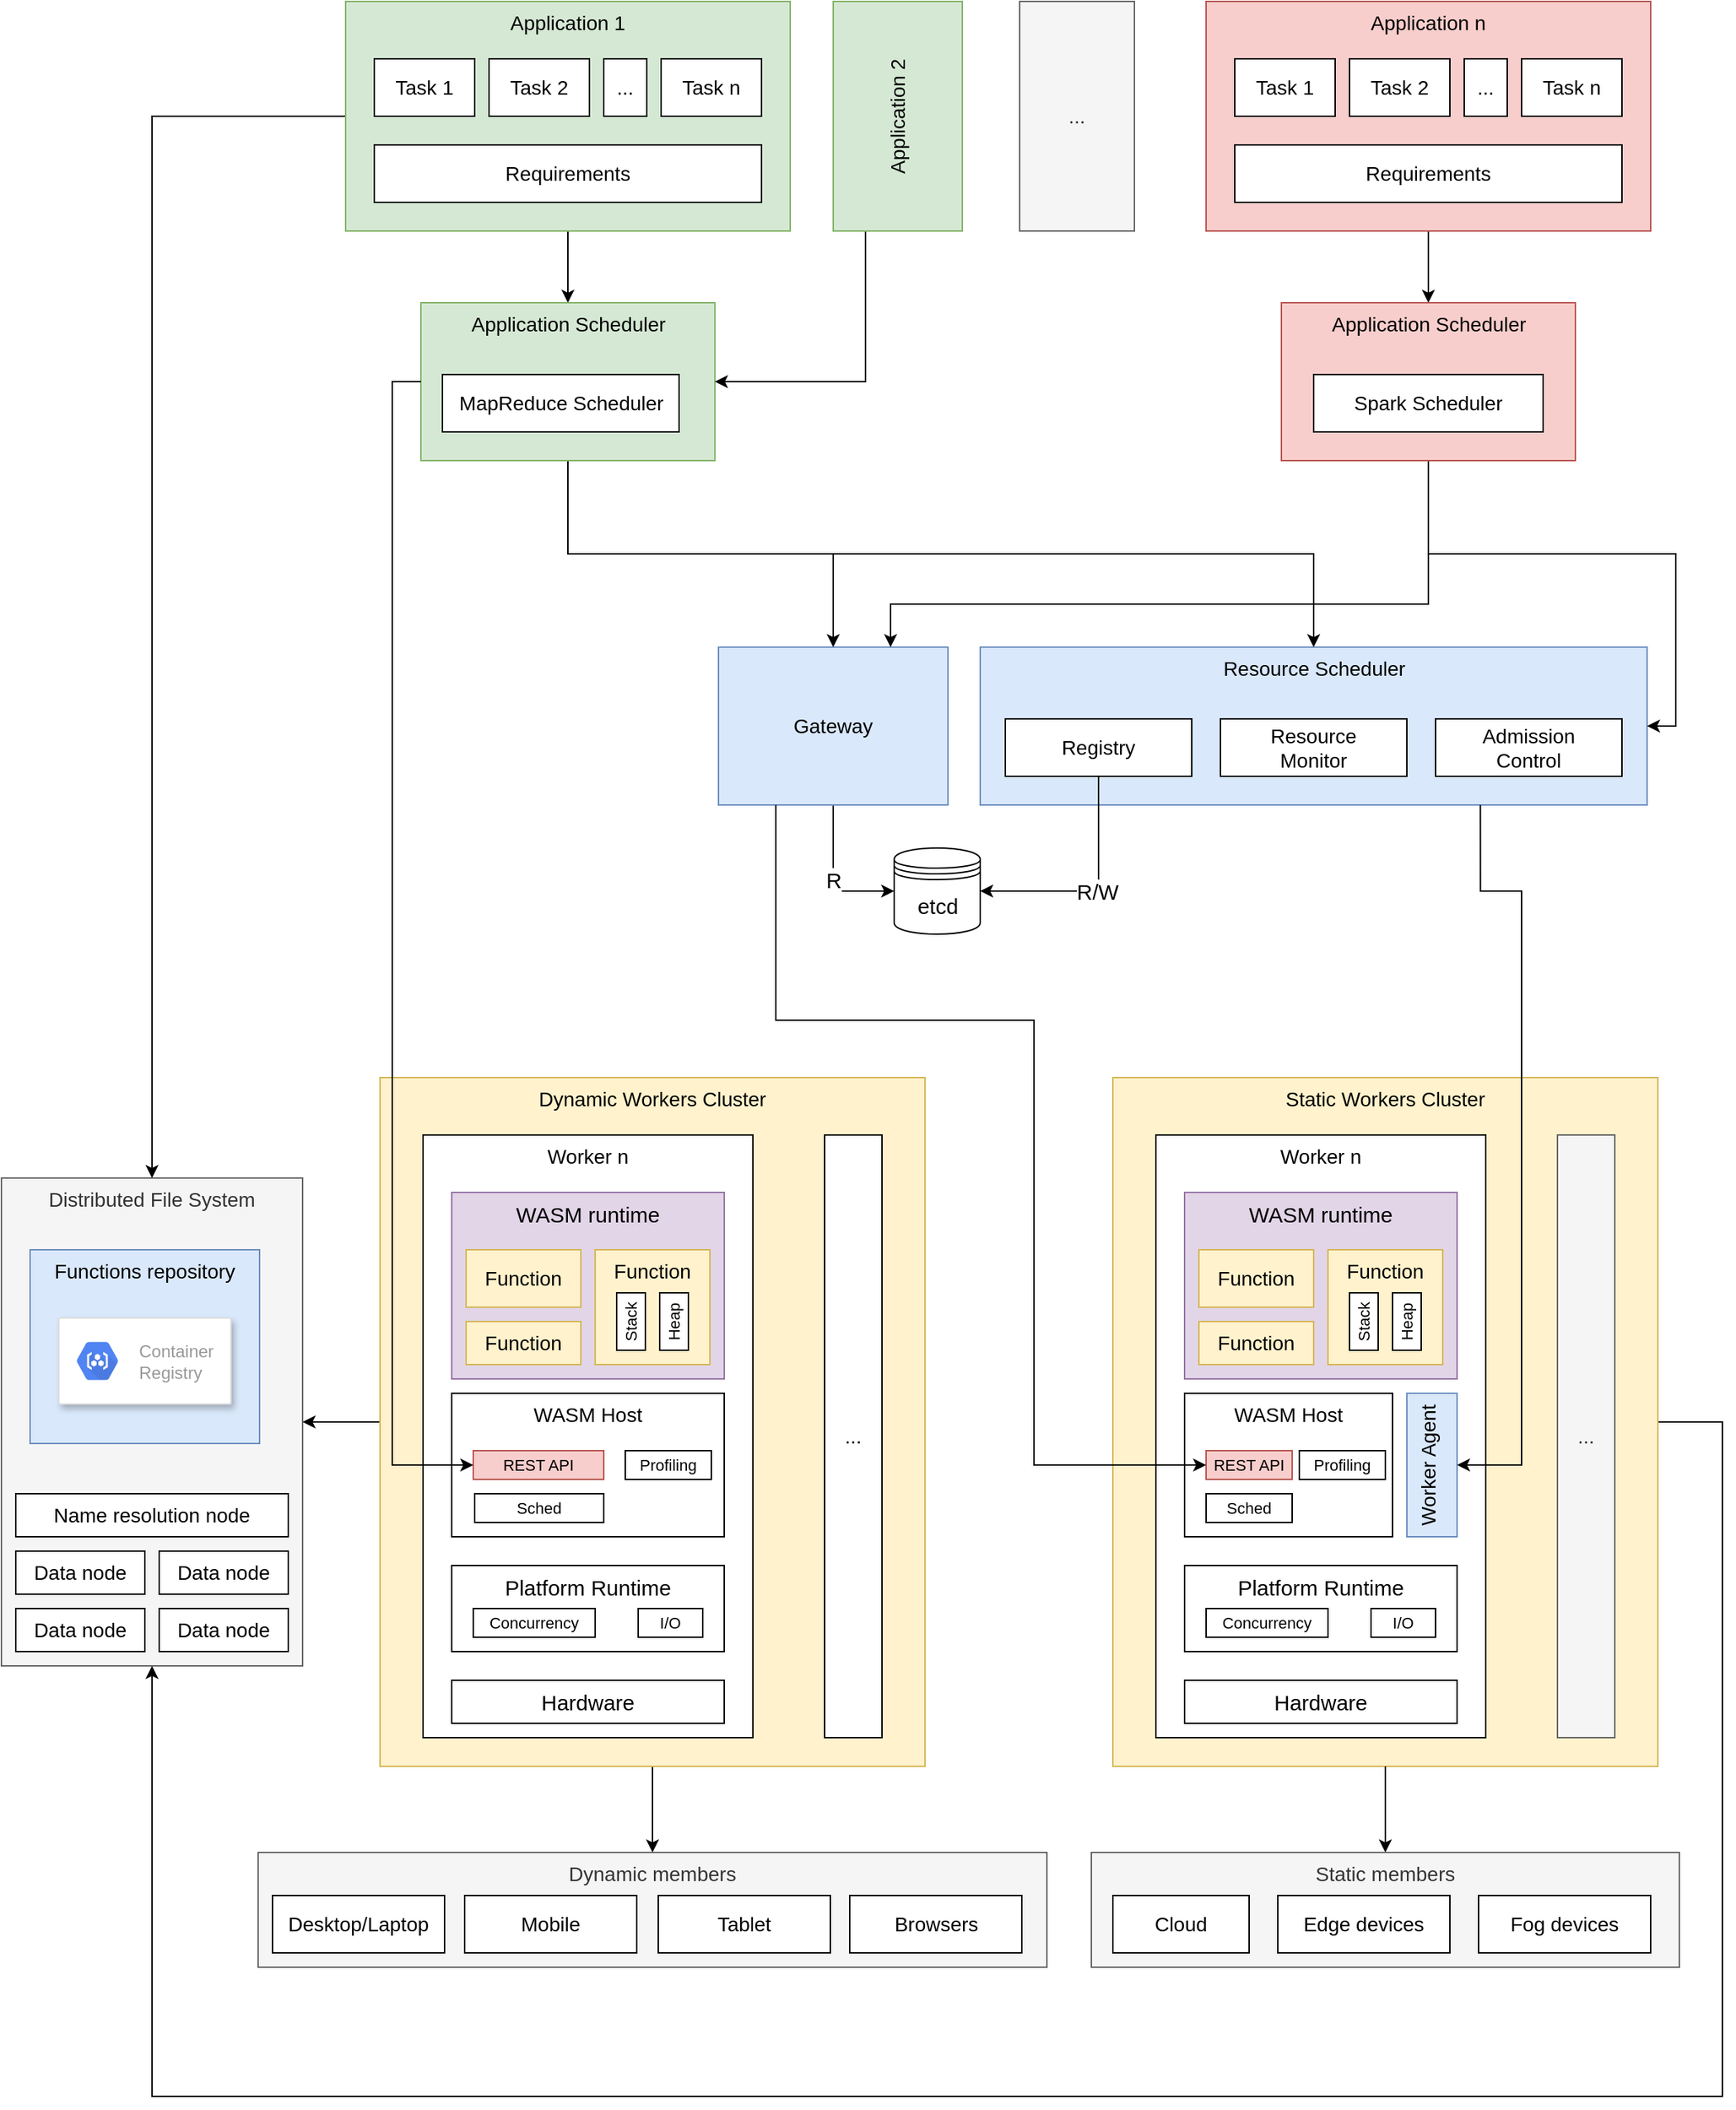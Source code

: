 <mxfile version="13.7.7" type="device"><diagram id="8towSq2LqtXwyE7touni" name="Page-1"><mxGraphModel dx="1915" dy="2022" grid="1" gridSize="10" guides="1" tooltips="1" connect="1" arrows="1" fold="1" page="1" pageScale="1" pageWidth="827" pageHeight="1169" math="0" shadow="0"><root><mxCell id="0"/><mxCell id="1" parent="0"/><mxCell id="ZG6kzovi-Dj769LMmhaa-55" value="Distributed File System" style="whiteSpace=wrap;html=1;fontSize=14;fillColor=#f5f5f5;strokeColor=#666666;fontColor=#333333;verticalAlign=top;" vertex="1" parent="1"><mxGeometry x="-590" y="720" width="210" height="340" as="geometry"/></mxCell><mxCell id="ZG6kzovi-Dj769LMmhaa-22" value="Dynamic members" style="rounded=0;whiteSpace=wrap;html=1;fontSize=14;fillColor=#f5f5f5;strokeColor=#666666;verticalAlign=top;fontColor=#333333;" vertex="1" parent="1"><mxGeometry x="-411" y="1190" width="550" height="80" as="geometry"/></mxCell><mxCell id="ZG6kzovi-Dj769LMmhaa-62" style="edgeStyle=orthogonalEdgeStyle;rounded=0;orthogonalLoop=1;jettySize=auto;html=1;exitX=1;exitY=0.5;exitDx=0;exitDy=0;entryX=0.5;entryY=1;entryDx=0;entryDy=0;startArrow=none;startFill=0;endArrow=classic;endFill=1;fontSize=14;" edge="1" parent="1" source="jBIaHN4taIn95anJ6NxQ-2" target="ZG6kzovi-Dj769LMmhaa-55"><mxGeometry relative="1" as="geometry"><Array as="points"><mxPoint x="610" y="890"/><mxPoint x="610" y="1360"/><mxPoint x="-485" y="1360"/></Array></mxGeometry></mxCell><mxCell id="jBIaHN4taIn95anJ6NxQ-2" value="Static Workers Cluster" style="rounded=0;whiteSpace=wrap;html=1;fillColor=#fff2cc;strokeColor=#d6b656;fontSize=14;verticalAlign=top;" parent="1" vertex="1"><mxGeometry x="185" y="650" width="380" height="480" as="geometry"/></mxCell><mxCell id="jBIaHN4taIn95anJ6NxQ-30" value="Worker n" style="rounded=0;whiteSpace=wrap;html=1;fontSize=14;horizontal=1;verticalAlign=top;" parent="1" vertex="1"><mxGeometry x="215" y="690" width="230" height="420" as="geometry"/></mxCell><mxCell id="jBIaHN4taIn95anJ6NxQ-52" style="edgeStyle=orthogonalEdgeStyle;rounded=0;orthogonalLoop=1;jettySize=auto;html=1;exitX=0.5;exitY=1;exitDx=0;exitDy=0;entryX=0.5;entryY=0;entryDx=0;entryDy=0;fontSize=14;" parent="1" source="jBIaHN4taIn95anJ6NxQ-2" target="jBIaHN4taIn95anJ6NxQ-45" edge="1"><mxGeometry relative="1" as="geometry"><Array as="points"><mxPoint x="375" y="1160"/><mxPoint x="375" y="1160"/></Array></mxGeometry></mxCell><mxCell id="jBIaHN4taIn95anJ6NxQ-86" style="edgeStyle=orthogonalEdgeStyle;rounded=0;orthogonalLoop=1;jettySize=auto;html=1;exitX=0.5;exitY=1;exitDx=0;exitDy=0;entryX=0.5;entryY=0;entryDx=0;entryDy=0;startArrow=none;startFill=0;fontSize=15;" parent="1" source="jBIaHN4taIn95anJ6NxQ-3" target="jBIaHN4taIn95anJ6NxQ-83" edge="1"><mxGeometry relative="1" as="geometry"/></mxCell><mxCell id="jBIaHN4taIn95anJ6NxQ-103" value="" style="edgeStyle=orthogonalEdgeStyle;rounded=0;orthogonalLoop=1;jettySize=auto;html=1;exitX=0;exitY=0.5;exitDx=0;exitDy=0;entryX=0.5;entryY=0;entryDx=0;entryDy=0;startArrow=none;startFill=0;endArrow=classic;endFill=1;fontSize=15;" parent="1" source="jBIaHN4taIn95anJ6NxQ-3" target="ZG6kzovi-Dj769LMmhaa-55" edge="1"><mxGeometry relative="1" as="geometry"/></mxCell><mxCell id="jBIaHN4taIn95anJ6NxQ-3" value="Application 1" style="rounded=0;whiteSpace=wrap;html=1;fillColor=#d5e8d4;strokeColor=#82b366;fontSize=14;verticalAlign=top;" parent="1" vertex="1"><mxGeometry x="-350" y="-100" width="310" height="160" as="geometry"/></mxCell><mxCell id="jBIaHN4taIn95anJ6NxQ-5" value="Resource Scheduler" style="rounded=0;whiteSpace=wrap;html=1;fillColor=#dae8fc;strokeColor=#6c8ebf;fontSize=14;verticalAlign=top;" parent="1" vertex="1"><mxGeometry x="92.5" y="350" width="465" height="110" as="geometry"/></mxCell><mxCell id="jBIaHN4taIn95anJ6NxQ-12" value="Task 1" style="rounded=0;whiteSpace=wrap;html=1;fontSize=14;" parent="1" vertex="1"><mxGeometry x="-330" y="-60" width="70" height="40" as="geometry"/></mxCell><mxCell id="jBIaHN4taIn95anJ6NxQ-1" value="Requirements" style="rounded=0;whiteSpace=wrap;html=1;fontSize=14;" parent="1" vertex="1"><mxGeometry x="-330" width="270" height="40" as="geometry"/></mxCell><mxCell id="jBIaHN4taIn95anJ6NxQ-13" value="Task 2" style="rounded=0;whiteSpace=wrap;html=1;fontSize=14;" parent="1" vertex="1"><mxGeometry x="-250" y="-60" width="70" height="40" as="geometry"/></mxCell><mxCell id="jBIaHN4taIn95anJ6NxQ-14" value="Task n" style="rounded=0;whiteSpace=wrap;html=1;fontSize=14;" parent="1" vertex="1"><mxGeometry x="-130" y="-60" width="70" height="40" as="geometry"/></mxCell><mxCell id="jBIaHN4taIn95anJ6NxQ-16" value="..." style="rounded=0;whiteSpace=wrap;html=1;fontSize=14;" parent="1" vertex="1"><mxGeometry x="-170" y="-60" width="30" height="40" as="geometry"/></mxCell><mxCell id="jBIaHN4taIn95anJ6NxQ-91" style="edgeStyle=orthogonalEdgeStyle;rounded=0;orthogonalLoop=1;jettySize=auto;html=1;exitX=0.5;exitY=1;exitDx=0;exitDy=0;entryX=0.5;entryY=0;entryDx=0;entryDy=0;startArrow=none;startFill=0;endArrow=classic;endFill=1;fontSize=15;" parent="1" source="jBIaHN4taIn95anJ6NxQ-19" target="jBIaHN4taIn95anJ6NxQ-90" edge="1"><mxGeometry relative="1" as="geometry"/></mxCell><mxCell id="jBIaHN4taIn95anJ6NxQ-19" value="Application n" style="rounded=0;whiteSpace=wrap;html=1;fillColor=#f8cecc;strokeColor=#b85450;fontSize=14;verticalAlign=top;" parent="1" vertex="1"><mxGeometry x="250" y="-100" width="310" height="160" as="geometry"/></mxCell><mxCell id="jBIaHN4taIn95anJ6NxQ-20" value="Task 1" style="rounded=0;whiteSpace=wrap;html=1;fontSize=14;" parent="1" vertex="1"><mxGeometry x="270" y="-60" width="70" height="40" as="geometry"/></mxCell><mxCell id="jBIaHN4taIn95anJ6NxQ-21" value="Requirements" style="rounded=0;whiteSpace=wrap;html=1;fontSize=14;" parent="1" vertex="1"><mxGeometry x="270" width="270" height="40" as="geometry"/></mxCell><mxCell id="jBIaHN4taIn95anJ6NxQ-22" value="Task 2" style="rounded=0;whiteSpace=wrap;html=1;fontSize=14;" parent="1" vertex="1"><mxGeometry x="350" y="-60" width="70" height="40" as="geometry"/></mxCell><mxCell id="jBIaHN4taIn95anJ6NxQ-23" value="Task n" style="rounded=0;whiteSpace=wrap;html=1;fontSize=14;" parent="1" vertex="1"><mxGeometry x="470" y="-60" width="70" height="40" as="geometry"/></mxCell><mxCell id="jBIaHN4taIn95anJ6NxQ-24" value="..." style="rounded=0;whiteSpace=wrap;html=1;fontSize=14;" parent="1" vertex="1"><mxGeometry x="430" y="-60" width="30" height="40" as="geometry"/></mxCell><mxCell id="jBIaHN4taIn95anJ6NxQ-27" value="..." style="rounded=0;whiteSpace=wrap;html=1;fillColor=#f5f5f5;strokeColor=#666666;fontSize=14;verticalAlign=middle;fontColor=#333333;" parent="1" vertex="1"><mxGeometry x="120" y="-100" width="80" height="160" as="geometry"/></mxCell><mxCell id="jBIaHN4taIn95anJ6NxQ-97" value="R/W" style="edgeStyle=orthogonalEdgeStyle;rounded=0;orthogonalLoop=1;jettySize=auto;html=1;exitX=0.5;exitY=1;exitDx=0;exitDy=0;entryX=1;entryY=0.5;entryDx=0;entryDy=0;startArrow=none;startFill=0;endArrow=classic;endFill=1;fontSize=15;" parent="1" source="jBIaHN4taIn95anJ6NxQ-4" target="jBIaHN4taIn95anJ6NxQ-95" edge="1"><mxGeometry relative="1" as="geometry"/></mxCell><mxCell id="jBIaHN4taIn95anJ6NxQ-4" value="Registry" style="rounded=0;whiteSpace=wrap;html=1;fontSize=14;" parent="1" vertex="1"><mxGeometry x="110" y="400" width="130" height="40" as="geometry"/></mxCell><mxCell id="jBIaHN4taIn95anJ6NxQ-28" value="Admission&lt;br&gt;Control" style="rounded=0;whiteSpace=wrap;html=1;fontSize=14;" parent="1" vertex="1"><mxGeometry x="410" y="400" width="130" height="40" as="geometry"/></mxCell><mxCell id="jBIaHN4taIn95anJ6NxQ-34" value="Worker Agent" style="rounded=0;whiteSpace=wrap;html=1;fontSize=14;verticalAlign=top;horizontal=0;fillColor=#dae8fc;strokeColor=#6c8ebf;" parent="1" vertex="1"><mxGeometry x="390" y="870" width="35" height="100" as="geometry"/></mxCell><mxCell id="jBIaHN4taIn95anJ6NxQ-45" value="Static members" style="rounded=0;whiteSpace=wrap;html=1;fontSize=14;fillColor=#f5f5f5;strokeColor=#666666;verticalAlign=top;fontColor=#333333;" parent="1" vertex="1"><mxGeometry x="170" y="1190" width="410" height="80" as="geometry"/></mxCell><mxCell id="jBIaHN4taIn95anJ6NxQ-46" value="Cloud" style="rounded=0;whiteSpace=wrap;html=1;fontSize=14;" parent="1" vertex="1"><mxGeometry x="185" y="1220" width="95" height="40" as="geometry"/></mxCell><mxCell id="jBIaHN4taIn95anJ6NxQ-47" value="Edge devices" style="rounded=0;whiteSpace=wrap;html=1;fontSize=14;" parent="1" vertex="1"><mxGeometry x="300" y="1220" width="120" height="40" as="geometry"/></mxCell><mxCell id="jBIaHN4taIn95anJ6NxQ-48" value="Browsers" style="rounded=0;whiteSpace=wrap;html=1;fontSize=14;" parent="1" vertex="1"><mxGeometry x="1.5" y="1220" width="120" height="40" as="geometry"/></mxCell><mxCell id="jBIaHN4taIn95anJ6NxQ-49" value="Fog devices" style="rounded=0;whiteSpace=wrap;html=1;fontSize=14;" parent="1" vertex="1"><mxGeometry x="440" y="1220" width="120" height="40" as="geometry"/></mxCell><mxCell id="jBIaHN4taIn95anJ6NxQ-54" value="Functions repository" style="rounded=0;whiteSpace=wrap;html=1;fillColor=#dae8fc;strokeColor=#6c8ebf;fontSize=14;verticalAlign=top;" parent="1" vertex="1"><mxGeometry x="-570" y="770" width="160" height="135" as="geometry"/></mxCell><mxCell id="jBIaHN4taIn95anJ6NxQ-55" value="Resource&lt;br&gt;Monitor" style="rounded=0;whiteSpace=wrap;html=1;fontSize=14;" parent="1" vertex="1"><mxGeometry x="260" y="400" width="130" height="40" as="geometry"/></mxCell><mxCell id="jBIaHN4taIn95anJ6NxQ-96" value="R" style="edgeStyle=orthogonalEdgeStyle;rounded=0;orthogonalLoop=1;jettySize=auto;html=1;exitX=0.5;exitY=1;exitDx=0;exitDy=0;entryX=0;entryY=0.5;entryDx=0;entryDy=0;startArrow=none;startFill=0;endArrow=classic;endFill=1;fontSize=15;" parent="1" source="jBIaHN4taIn95anJ6NxQ-63" target="jBIaHN4taIn95anJ6NxQ-95" edge="1"><mxGeometry relative="1" as="geometry"/></mxCell><mxCell id="jBIaHN4taIn95anJ6NxQ-63" value="Gateway" style="rounded=0;whiteSpace=wrap;html=1;fontSize=14;verticalAlign=middle;fillColor=#dae8fc;strokeColor=#6c8ebf;" parent="1" vertex="1"><mxGeometry x="-90" y="350" width="160" height="110" as="geometry"/></mxCell><mxCell id="jBIaHN4taIn95anJ6NxQ-72" value="Hardware" style="rounded=0;whiteSpace=wrap;html=1;fontSize=15;" parent="1" vertex="1"><mxGeometry x="235" y="1070" width="190" height="30" as="geometry"/></mxCell><mxCell id="jBIaHN4taIn95anJ6NxQ-73" value="Platform Runtime" style="rounded=0;whiteSpace=wrap;html=1;fontSize=15;verticalAlign=top;" parent="1" vertex="1"><mxGeometry x="235" y="990" width="190" height="60" as="geometry"/></mxCell><mxCell id="jBIaHN4taIn95anJ6NxQ-74" value="Concurrency" style="rounded=0;whiteSpace=wrap;html=1;fontSize=11;" parent="1" vertex="1"><mxGeometry x="250" y="1020" width="85" height="20" as="geometry"/></mxCell><mxCell id="jBIaHN4taIn95anJ6NxQ-71" value="I/O" style="rounded=0;whiteSpace=wrap;html=1;fontSize=11;" parent="1" vertex="1"><mxGeometry x="365" y="1020" width="45" height="20" as="geometry"/></mxCell><mxCell id="jBIaHN4taIn95anJ6NxQ-77" value="WASM runtime" style="rounded=0;whiteSpace=wrap;html=1;fontSize=15;fillColor=#e1d5e7;strokeColor=#9673a6;verticalAlign=top;" parent="1" vertex="1"><mxGeometry x="235" y="730" width="190" height="130" as="geometry"/></mxCell><mxCell id="jBIaHN4taIn95anJ6NxQ-31" value="Function" style="rounded=0;whiteSpace=wrap;html=1;fontSize=14;fillColor=#fff2cc;strokeColor=#d6b656;" parent="1" vertex="1"><mxGeometry x="245" y="770" width="80" height="40" as="geometry"/></mxCell><mxCell id="jBIaHN4taIn95anJ6NxQ-32" value="Function" style="rounded=0;whiteSpace=wrap;html=1;fontSize=14;fillColor=#fff2cc;strokeColor=#d6b656;verticalAlign=top;" parent="1" vertex="1"><mxGeometry x="335" y="770" width="80" height="80" as="geometry"/></mxCell><mxCell id="jBIaHN4taIn95anJ6NxQ-33" value="Function" style="rounded=0;whiteSpace=wrap;html=1;fontSize=14;fillColor=#fff2cc;strokeColor=#d6b656;" parent="1" vertex="1"><mxGeometry x="245" y="820" width="80" height="30" as="geometry"/></mxCell><mxCell id="jBIaHN4taIn95anJ6NxQ-66" value="Stack" style="rounded=0;whiteSpace=wrap;html=1;fontSize=11;horizontal=0;" parent="1" vertex="1"><mxGeometry x="350" y="800" width="20" height="40" as="geometry"/></mxCell><mxCell id="jBIaHN4taIn95anJ6NxQ-68" value="Heap" style="rounded=0;whiteSpace=wrap;html=1;fontSize=11;horizontal=0;" parent="1" vertex="1"><mxGeometry x="380" y="800" width="20" height="40" as="geometry"/></mxCell><mxCell id="jBIaHN4taIn95anJ6NxQ-78" value="WASM Host" style="rounded=0;whiteSpace=wrap;html=1;fontSize=14;verticalAlign=top;" parent="1" vertex="1"><mxGeometry x="235" y="870" width="145" height="100" as="geometry"/></mxCell><mxCell id="jBIaHN4taIn95anJ6NxQ-79" value="REST API" style="rounded=0;whiteSpace=wrap;html=1;fontSize=11;fillColor=#f8cecc;strokeColor=#b85450;" parent="1" vertex="1"><mxGeometry x="250" y="910" width="60" height="20" as="geometry"/></mxCell><mxCell id="jBIaHN4taIn95anJ6NxQ-80" value="Sched" style="rounded=0;whiteSpace=wrap;html=1;fontSize=11;" parent="1" vertex="1"><mxGeometry x="250" y="940" width="60" height="20" as="geometry"/></mxCell><mxCell id="jBIaHN4taIn95anJ6NxQ-81" value="Profiling" style="rounded=0;whiteSpace=wrap;html=1;fontSize=11;" parent="1" vertex="1"><mxGeometry x="315" y="910" width="60" height="20" as="geometry"/></mxCell><mxCell id="ZG6kzovi-Dj769LMmhaa-6" style="edgeStyle=orthogonalEdgeStyle;rounded=0;orthogonalLoop=1;jettySize=auto;html=1;exitX=0.5;exitY=1;exitDx=0;exitDy=0;entryX=0.5;entryY=0;entryDx=0;entryDy=0;startArrow=none;startFill=0;endArrow=classic;endFill=1;" edge="1" parent="1" source="jBIaHN4taIn95anJ6NxQ-83" target="jBIaHN4taIn95anJ6NxQ-5"><mxGeometry relative="1" as="geometry"/></mxCell><mxCell id="ZG6kzovi-Dj769LMmhaa-18" style="edgeStyle=orthogonalEdgeStyle;rounded=0;orthogonalLoop=1;jettySize=auto;html=1;exitX=0.5;exitY=1;exitDx=0;exitDy=0;entryX=0.5;entryY=0;entryDx=0;entryDy=0;startArrow=none;startFill=0;endArrow=classic;endFill=1;fontSize=14;" edge="1" parent="1" source="jBIaHN4taIn95anJ6NxQ-83" target="jBIaHN4taIn95anJ6NxQ-63"><mxGeometry relative="1" as="geometry"/></mxCell><mxCell id="jBIaHN4taIn95anJ6NxQ-83" value="Application Scheduler" style="rounded=0;whiteSpace=wrap;html=1;fillColor=#d5e8d4;strokeColor=#82b366;fontSize=14;verticalAlign=top;" parent="1" vertex="1"><mxGeometry x="-297.5" y="110" width="205" height="110" as="geometry"/></mxCell><mxCell id="jBIaHN4taIn95anJ6NxQ-84" value="MapReduce Scheduler" style="rounded=0;whiteSpace=wrap;html=1;fontSize=14;verticalAlign=middle;" parent="1" vertex="1"><mxGeometry x="-282.5" y="160" width="165" height="40" as="geometry"/></mxCell><mxCell id="ZG6kzovi-Dj769LMmhaa-12" style="edgeStyle=orthogonalEdgeStyle;rounded=0;orthogonalLoop=1;jettySize=auto;html=1;exitX=0.5;exitY=1;exitDx=0;exitDy=0;entryX=1;entryY=0.5;entryDx=0;entryDy=0;startArrow=none;startFill=0;endArrow=classic;endFill=1;" edge="1" parent="1" source="jBIaHN4taIn95anJ6NxQ-90" target="jBIaHN4taIn95anJ6NxQ-5"><mxGeometry relative="1" as="geometry"/></mxCell><mxCell id="ZG6kzovi-Dj769LMmhaa-19" style="edgeStyle=orthogonalEdgeStyle;rounded=0;orthogonalLoop=1;jettySize=auto;html=1;exitX=0.5;exitY=1;exitDx=0;exitDy=0;entryX=0.75;entryY=0;entryDx=0;entryDy=0;startArrow=none;startFill=0;endArrow=classic;endFill=1;fontSize=14;" edge="1" parent="1" source="jBIaHN4taIn95anJ6NxQ-90" target="jBIaHN4taIn95anJ6NxQ-63"><mxGeometry relative="1" as="geometry"><Array as="points"><mxPoint x="405" y="320"/><mxPoint x="30" y="320"/></Array></mxGeometry></mxCell><mxCell id="jBIaHN4taIn95anJ6NxQ-90" value="Application Scheduler" style="rounded=0;whiteSpace=wrap;html=1;fillColor=#f8cecc;strokeColor=#b85450;fontSize=14;verticalAlign=top;" parent="1" vertex="1"><mxGeometry x="302.5" y="110" width="205" height="110" as="geometry"/></mxCell><mxCell id="jBIaHN4taIn95anJ6NxQ-89" value="Spark Scheduler" style="rounded=0;whiteSpace=wrap;html=1;fontSize=14;verticalAlign=middle;" parent="1" vertex="1"><mxGeometry x="325" y="160" width="160" height="40" as="geometry"/></mxCell><mxCell id="jBIaHN4taIn95anJ6NxQ-95" value="etcd" style="shape=datastore;whiteSpace=wrap;html=1;fontSize=15;" parent="1" vertex="1"><mxGeometry x="32.5" y="490" width="60" height="60" as="geometry"/></mxCell><mxCell id="ZG6kzovi-Dj769LMmhaa-11" style="edgeStyle=orthogonalEdgeStyle;rounded=0;orthogonalLoop=1;jettySize=auto;html=1;exitX=0.25;exitY=1;exitDx=0;exitDy=0;entryX=1;entryY=0.5;entryDx=0;entryDy=0;startArrow=none;startFill=0;endArrow=classic;endFill=1;" edge="1" parent="1" source="ZG6kzovi-Dj769LMmhaa-10" target="jBIaHN4taIn95anJ6NxQ-83"><mxGeometry relative="1" as="geometry"/></mxCell><mxCell id="ZG6kzovi-Dj769LMmhaa-10" value="Application 2" style="rounded=0;whiteSpace=wrap;html=1;fillColor=#d5e8d4;strokeColor=#82b366;fontSize=14;verticalAlign=middle;horizontal=0;" vertex="1" parent="1"><mxGeometry x="-10" y="-100" width="90" height="160" as="geometry"/></mxCell><mxCell id="ZG6kzovi-Dj769LMmhaa-15" value="" style="strokeColor=#dddddd;shadow=1;strokeWidth=1;rounded=1;absoluteArcSize=1;arcSize=2;fontSize=14;" vertex="1" parent="1"><mxGeometry x="-550" y="817.5" width="120" height="60" as="geometry"/></mxCell><mxCell id="ZG6kzovi-Dj769LMmhaa-16" value="Container&#10;Registry" style="dashed=0;connectable=0;html=1;fillColor=#5184F3;strokeColor=none;shape=mxgraph.gcp2.hexIcon;prIcon=container_registry;part=1;labelPosition=right;verticalLabelPosition=middle;align=left;verticalAlign=middle;spacingLeft=5;fontColor=#999999;fontSize=12;" vertex="1" parent="ZG6kzovi-Dj769LMmhaa-15"><mxGeometry y="0.5" width="44" height="39" relative="1" as="geometry"><mxPoint x="5" y="-19.5" as="offset"/></mxGeometry></mxCell><mxCell id="ZG6kzovi-Dj769LMmhaa-20" value="Mobile" style="rounded=0;whiteSpace=wrap;html=1;fontSize=14;" vertex="1" parent="1"><mxGeometry x="-267" y="1220" width="120" height="40" as="geometry"/></mxCell><mxCell id="ZG6kzovi-Dj769LMmhaa-25" value="..." style="whiteSpace=wrap;html=1;fontSize=14;fillColor=#f5f5f5;strokeColor=#666666;fontColor=#333333;" vertex="1" parent="1"><mxGeometry x="495" y="690" width="40" height="420" as="geometry"/></mxCell><mxCell id="ZG6kzovi-Dj769LMmhaa-46" style="edgeStyle=orthogonalEdgeStyle;rounded=0;orthogonalLoop=1;jettySize=auto;html=1;exitX=0.5;exitY=1;exitDx=0;exitDy=0;entryX=0.5;entryY=0;entryDx=0;entryDy=0;startArrow=none;startFill=0;endArrow=classic;endFill=1;fontSize=14;" edge="1" parent="1" source="ZG6kzovi-Dj769LMmhaa-27" target="ZG6kzovi-Dj769LMmhaa-22"><mxGeometry relative="1" as="geometry"/></mxCell><mxCell id="ZG6kzovi-Dj769LMmhaa-49" value="" style="edgeStyle=orthogonalEdgeStyle;rounded=0;orthogonalLoop=1;jettySize=auto;html=1;exitX=0;exitY=0.5;exitDx=0;exitDy=0;entryX=1;entryY=0.5;entryDx=0;entryDy=0;startArrow=none;startFill=0;endArrow=classic;endFill=1;fontSize=14;" edge="1" parent="1" source="ZG6kzovi-Dj769LMmhaa-27" target="ZG6kzovi-Dj769LMmhaa-55"><mxGeometry relative="1" as="geometry"/></mxCell><mxCell id="ZG6kzovi-Dj769LMmhaa-27" value="Dynamic Workers Cluster" style="rounded=0;whiteSpace=wrap;html=1;fillColor=#fff2cc;strokeColor=#d6b656;fontSize=14;verticalAlign=top;" vertex="1" parent="1"><mxGeometry x="-326" y="650" width="380" height="480" as="geometry"/></mxCell><mxCell id="ZG6kzovi-Dj769LMmhaa-28" value="Worker n" style="rounded=0;whiteSpace=wrap;html=1;fontSize=14;horizontal=1;verticalAlign=top;" vertex="1" parent="1"><mxGeometry x="-296" y="690" width="230" height="420" as="geometry"/></mxCell><mxCell id="ZG6kzovi-Dj769LMmhaa-30" value="Hardware" style="rounded=0;whiteSpace=wrap;html=1;fontSize=15;" vertex="1" parent="1"><mxGeometry x="-276" y="1070" width="190" height="30" as="geometry"/></mxCell><mxCell id="ZG6kzovi-Dj769LMmhaa-31" value="Platform Runtime" style="rounded=0;whiteSpace=wrap;html=1;fontSize=15;verticalAlign=top;" vertex="1" parent="1"><mxGeometry x="-276" y="990" width="190" height="60" as="geometry"/></mxCell><mxCell id="ZG6kzovi-Dj769LMmhaa-32" value="Concurrency" style="rounded=0;whiteSpace=wrap;html=1;fontSize=11;" vertex="1" parent="1"><mxGeometry x="-261" y="1020" width="85" height="20" as="geometry"/></mxCell><mxCell id="ZG6kzovi-Dj769LMmhaa-33" value="I/O" style="rounded=0;whiteSpace=wrap;html=1;fontSize=11;" vertex="1" parent="1"><mxGeometry x="-146" y="1020" width="45" height="20" as="geometry"/></mxCell><mxCell id="ZG6kzovi-Dj769LMmhaa-34" value="WASM runtime" style="rounded=0;whiteSpace=wrap;html=1;fontSize=15;fillColor=#e1d5e7;strokeColor=#9673a6;verticalAlign=top;" vertex="1" parent="1"><mxGeometry x="-276" y="730" width="190" height="130" as="geometry"/></mxCell><mxCell id="ZG6kzovi-Dj769LMmhaa-35" value="Function" style="rounded=0;whiteSpace=wrap;html=1;fontSize=14;fillColor=#fff2cc;strokeColor=#d6b656;" vertex="1" parent="1"><mxGeometry x="-266" y="770" width="80" height="40" as="geometry"/></mxCell><mxCell id="ZG6kzovi-Dj769LMmhaa-36" value="Function" style="rounded=0;whiteSpace=wrap;html=1;fontSize=14;fillColor=#fff2cc;strokeColor=#d6b656;verticalAlign=top;" vertex="1" parent="1"><mxGeometry x="-176" y="770" width="80" height="80" as="geometry"/></mxCell><mxCell id="ZG6kzovi-Dj769LMmhaa-37" value="Function" style="rounded=0;whiteSpace=wrap;html=1;fontSize=14;fillColor=#fff2cc;strokeColor=#d6b656;" vertex="1" parent="1"><mxGeometry x="-266" y="820" width="80" height="30" as="geometry"/></mxCell><mxCell id="ZG6kzovi-Dj769LMmhaa-38" value="Stack" style="rounded=0;whiteSpace=wrap;html=1;fontSize=11;horizontal=0;" vertex="1" parent="1"><mxGeometry x="-161" y="800" width="20" height="40" as="geometry"/></mxCell><mxCell id="ZG6kzovi-Dj769LMmhaa-39" value="Heap" style="rounded=0;whiteSpace=wrap;html=1;fontSize=11;horizontal=0;" vertex="1" parent="1"><mxGeometry x="-131" y="800" width="20" height="40" as="geometry"/></mxCell><mxCell id="ZG6kzovi-Dj769LMmhaa-40" value="WASM Host" style="rounded=0;whiteSpace=wrap;html=1;fontSize=14;verticalAlign=top;" vertex="1" parent="1"><mxGeometry x="-276" y="870" width="190" height="100" as="geometry"/></mxCell><mxCell id="ZG6kzovi-Dj769LMmhaa-41" value="REST API" style="rounded=0;whiteSpace=wrap;html=1;fontSize=11;fillColor=#f8cecc;strokeColor=#b85450;" vertex="1" parent="1"><mxGeometry x="-261" y="910" width="91" height="20" as="geometry"/></mxCell><mxCell id="ZG6kzovi-Dj769LMmhaa-43" value="Profiling" style="rounded=0;whiteSpace=wrap;html=1;fontSize=11;" vertex="1" parent="1"><mxGeometry x="-155" y="910" width="60" height="20" as="geometry"/></mxCell><mxCell id="ZG6kzovi-Dj769LMmhaa-44" value="..." style="whiteSpace=wrap;html=1;fontSize=14;" vertex="1" parent="1"><mxGeometry x="-16" y="690" width="40" height="420" as="geometry"/></mxCell><mxCell id="ZG6kzovi-Dj769LMmhaa-4" style="edgeStyle=orthogonalEdgeStyle;rounded=0;orthogonalLoop=1;jettySize=auto;html=1;exitX=0.25;exitY=1;exitDx=0;exitDy=0;entryX=0;entryY=0.5;entryDx=0;entryDy=0;startArrow=none;startFill=0;endArrow=classic;endFill=1;" edge="1" parent="1" source="jBIaHN4taIn95anJ6NxQ-63" target="jBIaHN4taIn95anJ6NxQ-79"><mxGeometry relative="1" as="geometry"><Array as="points"><mxPoint x="-50" y="610"/><mxPoint x="130" y="610"/><mxPoint x="130" y="920"/></Array></mxGeometry></mxCell><mxCell id="ZG6kzovi-Dj769LMmhaa-26" style="edgeStyle=orthogonalEdgeStyle;rounded=0;orthogonalLoop=1;jettySize=auto;html=1;exitX=0.75;exitY=1;exitDx=0;exitDy=0;entryX=1;entryY=0.5;entryDx=0;entryDy=0;startArrow=none;startFill=0;endArrow=classic;endFill=1;fontSize=14;" edge="1" parent="1" source="jBIaHN4taIn95anJ6NxQ-5" target="jBIaHN4taIn95anJ6NxQ-34"><mxGeometry relative="1" as="geometry"><Array as="points"><mxPoint x="441" y="520"/><mxPoint x="470" y="520"/><mxPoint x="470" y="920"/></Array></mxGeometry></mxCell><mxCell id="ZG6kzovi-Dj769LMmhaa-51" value="Sched" style="rounded=0;whiteSpace=wrap;html=1;fontSize=11;" vertex="1" parent="1"><mxGeometry x="-260" y="940" width="90" height="20" as="geometry"/></mxCell><mxCell id="ZG6kzovi-Dj769LMmhaa-53" value="Desktop/Laptop" style="rounded=0;whiteSpace=wrap;html=1;fontSize=14;" vertex="1" parent="1"><mxGeometry x="-401" y="1220" width="120" height="40" as="geometry"/></mxCell><mxCell id="ZG6kzovi-Dj769LMmhaa-54" value="Tablet" style="rounded=0;whiteSpace=wrap;html=1;fontSize=14;" vertex="1" parent="1"><mxGeometry x="-132" y="1220" width="120" height="40" as="geometry"/></mxCell><mxCell id="ZG6kzovi-Dj769LMmhaa-56" value="Data node" style="whiteSpace=wrap;html=1;fontSize=14;" vertex="1" parent="1"><mxGeometry x="-580" y="1020" width="90" height="30" as="geometry"/></mxCell><mxCell id="ZG6kzovi-Dj769LMmhaa-58" value="Data node" style="whiteSpace=wrap;html=1;fontSize=14;" vertex="1" parent="1"><mxGeometry x="-480" y="1020" width="90" height="30" as="geometry"/></mxCell><mxCell id="ZG6kzovi-Dj769LMmhaa-59" value="Data node" style="whiteSpace=wrap;html=1;fontSize=14;" vertex="1" parent="1"><mxGeometry x="-580" y="980" width="90" height="30" as="geometry"/></mxCell><mxCell id="ZG6kzovi-Dj769LMmhaa-60" value="Data node" style="whiteSpace=wrap;html=1;fontSize=14;" vertex="1" parent="1"><mxGeometry x="-480" y="980" width="90" height="30" as="geometry"/></mxCell><mxCell id="ZG6kzovi-Dj769LMmhaa-61" value="Name resolution node" style="whiteSpace=wrap;html=1;fontSize=14;" vertex="1" parent="1"><mxGeometry x="-580" y="940" width="190" height="30" as="geometry"/></mxCell><mxCell id="ZG6kzovi-Dj769LMmhaa-48" style="edgeStyle=orthogonalEdgeStyle;rounded=0;orthogonalLoop=1;jettySize=auto;html=1;exitX=0;exitY=0.5;exitDx=0;exitDy=0;entryX=0;entryY=0.5;entryDx=0;entryDy=0;startArrow=none;startFill=0;endArrow=classic;endFill=1;fontSize=14;" edge="1" parent="1" source="jBIaHN4taIn95anJ6NxQ-83" target="ZG6kzovi-Dj769LMmhaa-41"><mxGeometry relative="1" as="geometry"/></mxCell></root></mxGraphModel></diagram></mxfile>